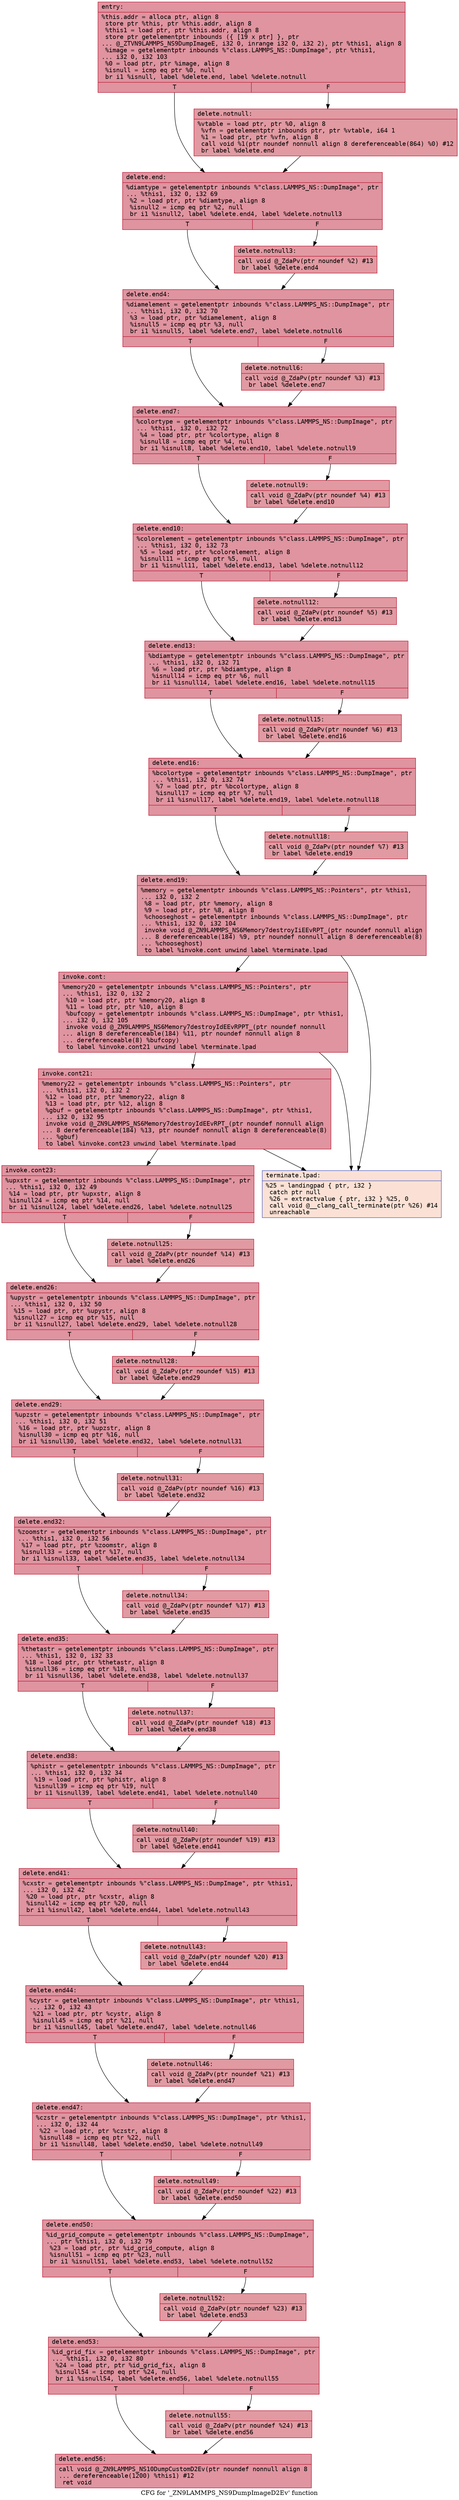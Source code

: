 digraph "CFG for '_ZN9LAMMPS_NS9DumpImageD2Ev' function" {
	label="CFG for '_ZN9LAMMPS_NS9DumpImageD2Ev' function";

	Node0x5570b9aa02c0 [shape=record,color="#b70d28ff", style=filled, fillcolor="#b70d2870" fontname="Courier",label="{entry:\l|  %this.addr = alloca ptr, align 8\l  store ptr %this, ptr %this.addr, align 8\l  %this1 = load ptr, ptr %this.addr, align 8\l  store ptr getelementptr inbounds (\{ [19 x ptr] \}, ptr\l... @_ZTVN9LAMMPS_NS9DumpImageE, i32 0, inrange i32 0, i32 2), ptr %this1, align 8\l  %image = getelementptr inbounds %\"class.LAMMPS_NS::DumpImage\", ptr %this1,\l... i32 0, i32 103\l  %0 = load ptr, ptr %image, align 8\l  %isnull = icmp eq ptr %0, null\l  br i1 %isnull, label %delete.end, label %delete.notnull\l|{<s0>T|<s1>F}}"];
	Node0x5570b9aa02c0:s0 -> Node0x5570b9aa4420[tooltip="entry -> delete.end\nProbability 37.50%" ];
	Node0x5570b9aa02c0:s1 -> Node0x5570b9aa4470[tooltip="entry -> delete.notnull\nProbability 62.50%" ];
	Node0x5570b9aa4470 [shape=record,color="#b70d28ff", style=filled, fillcolor="#bb1b2c70" fontname="Courier",label="{delete.notnull:\l|  %vtable = load ptr, ptr %0, align 8\l  %vfn = getelementptr inbounds ptr, ptr %vtable, i64 1\l  %1 = load ptr, ptr %vfn, align 8\l  call void %1(ptr noundef nonnull align 8 dereferenceable(864) %0) #12\l  br label %delete.end\l}"];
	Node0x5570b9aa4470 -> Node0x5570b9aa4420[tooltip="delete.notnull -> delete.end\nProbability 100.00%" ];
	Node0x5570b9aa4420 [shape=record,color="#b70d28ff", style=filled, fillcolor="#b70d2870" fontname="Courier",label="{delete.end:\l|  %diamtype = getelementptr inbounds %\"class.LAMMPS_NS::DumpImage\", ptr\l... %this1, i32 0, i32 69\l  %2 = load ptr, ptr %diamtype, align 8\l  %isnull2 = icmp eq ptr %2, null\l  br i1 %isnull2, label %delete.end4, label %delete.notnull3\l|{<s0>T|<s1>F}}"];
	Node0x5570b9aa4420:s0 -> Node0x5570b9aa4ad0[tooltip="delete.end -> delete.end4\nProbability 37.50%" ];
	Node0x5570b9aa4420:s1 -> Node0x5570b9aa4cf0[tooltip="delete.end -> delete.notnull3\nProbability 62.50%" ];
	Node0x5570b9aa4cf0 [shape=record,color="#b70d28ff", style=filled, fillcolor="#bb1b2c70" fontname="Courier",label="{delete.notnull3:\l|  call void @_ZdaPv(ptr noundef %2) #13\l  br label %delete.end4\l}"];
	Node0x5570b9aa4cf0 -> Node0x5570b9aa4ad0[tooltip="delete.notnull3 -> delete.end4\nProbability 100.00%" ];
	Node0x5570b9aa4ad0 [shape=record,color="#b70d28ff", style=filled, fillcolor="#b70d2870" fontname="Courier",label="{delete.end4:\l|  %diamelement = getelementptr inbounds %\"class.LAMMPS_NS::DumpImage\", ptr\l... %this1, i32 0, i32 70\l  %3 = load ptr, ptr %diamelement, align 8\l  %isnull5 = icmp eq ptr %3, null\l  br i1 %isnull5, label %delete.end7, label %delete.notnull6\l|{<s0>T|<s1>F}}"];
	Node0x5570b9aa4ad0:s0 -> Node0x5570b9aa51c0[tooltip="delete.end4 -> delete.end7\nProbability 37.50%" ];
	Node0x5570b9aa4ad0:s1 -> Node0x5570b9aa5240[tooltip="delete.end4 -> delete.notnull6\nProbability 62.50%" ];
	Node0x5570b9aa5240 [shape=record,color="#b70d28ff", style=filled, fillcolor="#bb1b2c70" fontname="Courier",label="{delete.notnull6:\l|  call void @_ZdaPv(ptr noundef %3) #13\l  br label %delete.end7\l}"];
	Node0x5570b9aa5240 -> Node0x5570b9aa51c0[tooltip="delete.notnull6 -> delete.end7\nProbability 100.00%" ];
	Node0x5570b9aa51c0 [shape=record,color="#b70d28ff", style=filled, fillcolor="#b70d2870" fontname="Courier",label="{delete.end7:\l|  %colortype = getelementptr inbounds %\"class.LAMMPS_NS::DumpImage\", ptr\l... %this1, i32 0, i32 72\l  %4 = load ptr, ptr %colortype, align 8\l  %isnull8 = icmp eq ptr %4, null\l  br i1 %isnull8, label %delete.end10, label %delete.notnull9\l|{<s0>T|<s1>F}}"];
	Node0x5570b9aa51c0:s0 -> Node0x5570b9aa5710[tooltip="delete.end7 -> delete.end10\nProbability 37.50%" ];
	Node0x5570b9aa51c0:s1 -> Node0x5570b9aa5790[tooltip="delete.end7 -> delete.notnull9\nProbability 62.50%" ];
	Node0x5570b9aa5790 [shape=record,color="#b70d28ff", style=filled, fillcolor="#bb1b2c70" fontname="Courier",label="{delete.notnull9:\l|  call void @_ZdaPv(ptr noundef %4) #13\l  br label %delete.end10\l}"];
	Node0x5570b9aa5790 -> Node0x5570b9aa5710[tooltip="delete.notnull9 -> delete.end10\nProbability 100.00%" ];
	Node0x5570b9aa5710 [shape=record,color="#b70d28ff", style=filled, fillcolor="#b70d2870" fontname="Courier",label="{delete.end10:\l|  %colorelement = getelementptr inbounds %\"class.LAMMPS_NS::DumpImage\", ptr\l... %this1, i32 0, i32 73\l  %5 = load ptr, ptr %colorelement, align 8\l  %isnull11 = icmp eq ptr %5, null\l  br i1 %isnull11, label %delete.end13, label %delete.notnull12\l|{<s0>T|<s1>F}}"];
	Node0x5570b9aa5710:s0 -> Node0x5570b9aa5c90[tooltip="delete.end10 -> delete.end13\nProbability 37.50%" ];
	Node0x5570b9aa5710:s1 -> Node0x5570b9aa4b80[tooltip="delete.end10 -> delete.notnull12\nProbability 62.50%" ];
	Node0x5570b9aa4b80 [shape=record,color="#b70d28ff", style=filled, fillcolor="#bb1b2c70" fontname="Courier",label="{delete.notnull12:\l|  call void @_ZdaPv(ptr noundef %5) #13\l  br label %delete.end13\l}"];
	Node0x5570b9aa4b80 -> Node0x5570b9aa5c90[tooltip="delete.notnull12 -> delete.end13\nProbability 100.00%" ];
	Node0x5570b9aa5c90 [shape=record,color="#b70d28ff", style=filled, fillcolor="#b70d2870" fontname="Courier",label="{delete.end13:\l|  %bdiamtype = getelementptr inbounds %\"class.LAMMPS_NS::DumpImage\", ptr\l... %this1, i32 0, i32 71\l  %6 = load ptr, ptr %bdiamtype, align 8\l  %isnull14 = icmp eq ptr %6, null\l  br i1 %isnull14, label %delete.end16, label %delete.notnull15\l|{<s0>T|<s1>F}}"];
	Node0x5570b9aa5c90:s0 -> Node0x5570b9aa63b0[tooltip="delete.end13 -> delete.end16\nProbability 37.50%" ];
	Node0x5570b9aa5c90:s1 -> Node0x5570b9aa6460[tooltip="delete.end13 -> delete.notnull15\nProbability 62.50%" ];
	Node0x5570b9aa6460 [shape=record,color="#b70d28ff", style=filled, fillcolor="#bb1b2c70" fontname="Courier",label="{delete.notnull15:\l|  call void @_ZdaPv(ptr noundef %6) #13\l  br label %delete.end16\l}"];
	Node0x5570b9aa6460 -> Node0x5570b9aa63b0[tooltip="delete.notnull15 -> delete.end16\nProbability 100.00%" ];
	Node0x5570b9aa63b0 [shape=record,color="#b70d28ff", style=filled, fillcolor="#b70d2870" fontname="Courier",label="{delete.end16:\l|  %bcolortype = getelementptr inbounds %\"class.LAMMPS_NS::DumpImage\", ptr\l... %this1, i32 0, i32 74\l  %7 = load ptr, ptr %bcolortype, align 8\l  %isnull17 = icmp eq ptr %7, null\l  br i1 %isnull17, label %delete.end19, label %delete.notnull18\l|{<s0>T|<s1>F}}"];
	Node0x5570b9aa63b0:s0 -> Node0x5570b9aa6910[tooltip="delete.end16 -> delete.end19\nProbability 37.50%" ];
	Node0x5570b9aa63b0:s1 -> Node0x5570b9aa69c0[tooltip="delete.end16 -> delete.notnull18\nProbability 62.50%" ];
	Node0x5570b9aa69c0 [shape=record,color="#b70d28ff", style=filled, fillcolor="#bb1b2c70" fontname="Courier",label="{delete.notnull18:\l|  call void @_ZdaPv(ptr noundef %7) #13\l  br label %delete.end19\l}"];
	Node0x5570b9aa69c0 -> Node0x5570b9aa6910[tooltip="delete.notnull18 -> delete.end19\nProbability 100.00%" ];
	Node0x5570b9aa6910 [shape=record,color="#b70d28ff", style=filled, fillcolor="#b70d2870" fontname="Courier",label="{delete.end19:\l|  %memory = getelementptr inbounds %\"class.LAMMPS_NS::Pointers\", ptr %this1,\l... i32 0, i32 2\l  %8 = load ptr, ptr %memory, align 8\l  %9 = load ptr, ptr %8, align 8\l  %chooseghost = getelementptr inbounds %\"class.LAMMPS_NS::DumpImage\", ptr\l... %this1, i32 0, i32 104\l  invoke void @_ZN9LAMMPS_NS6Memory7destroyIiEEvRPT_(ptr noundef nonnull align\l... 8 dereferenceable(184) %9, ptr noundef nonnull align 8 dereferenceable(8)\l... %chooseghost)\l          to label %invoke.cont unwind label %terminate.lpad\l}"];
	Node0x5570b9aa6910 -> Node0x5570b9aa6f20[tooltip="delete.end19 -> invoke.cont\nProbability 100.00%" ];
	Node0x5570b9aa6910 -> Node0x5570b9aa6fa0[tooltip="delete.end19 -> terminate.lpad\nProbability 0.00%" ];
	Node0x5570b9aa6f20 [shape=record,color="#b70d28ff", style=filled, fillcolor="#b70d2870" fontname="Courier",label="{invoke.cont:\l|  %memory20 = getelementptr inbounds %\"class.LAMMPS_NS::Pointers\", ptr\l... %this1, i32 0, i32 2\l  %10 = load ptr, ptr %memory20, align 8\l  %11 = load ptr, ptr %10, align 8\l  %bufcopy = getelementptr inbounds %\"class.LAMMPS_NS::DumpImage\", ptr %this1,\l... i32 0, i32 105\l  invoke void @_ZN9LAMMPS_NS6Memory7destroyIdEEvRPPT_(ptr noundef nonnull\l... align 8 dereferenceable(184) %11, ptr noundef nonnull align 8\l... dereferenceable(8) %bufcopy)\l          to label %invoke.cont21 unwind label %terminate.lpad\l}"];
	Node0x5570b9aa6f20 -> Node0x5570b9aa7510[tooltip="invoke.cont -> invoke.cont21\nProbability 100.00%" ];
	Node0x5570b9aa6f20 -> Node0x5570b9aa6fa0[tooltip="invoke.cont -> terminate.lpad\nProbability 0.00%" ];
	Node0x5570b9aa7510 [shape=record,color="#b70d28ff", style=filled, fillcolor="#b70d2870" fontname="Courier",label="{invoke.cont21:\l|  %memory22 = getelementptr inbounds %\"class.LAMMPS_NS::Pointers\", ptr\l... %this1, i32 0, i32 2\l  %12 = load ptr, ptr %memory22, align 8\l  %13 = load ptr, ptr %12, align 8\l  %gbuf = getelementptr inbounds %\"class.LAMMPS_NS::DumpImage\", ptr %this1,\l... i32 0, i32 95\l  invoke void @_ZN9LAMMPS_NS6Memory7destroyIdEEvRPT_(ptr noundef nonnull align\l... 8 dereferenceable(184) %13, ptr noundef nonnull align 8 dereferenceable(8)\l... %gbuf)\l          to label %invoke.cont23 unwind label %terminate.lpad\l}"];
	Node0x5570b9aa7510 -> Node0x5570b9aa7a60[tooltip="invoke.cont21 -> invoke.cont23\nProbability 100.00%" ];
	Node0x5570b9aa7510 -> Node0x5570b9aa6fa0[tooltip="invoke.cont21 -> terminate.lpad\nProbability 0.00%" ];
	Node0x5570b9aa7a60 [shape=record,color="#b70d28ff", style=filled, fillcolor="#b70d2870" fontname="Courier",label="{invoke.cont23:\l|  %upxstr = getelementptr inbounds %\"class.LAMMPS_NS::DumpImage\", ptr\l... %this1, i32 0, i32 49\l  %14 = load ptr, ptr %upxstr, align 8\l  %isnull24 = icmp eq ptr %14, null\l  br i1 %isnull24, label %delete.end26, label %delete.notnull25\l|{<s0>T|<s1>F}}"];
	Node0x5570b9aa7a60:s0 -> Node0x5570b9aa7ed0[tooltip="invoke.cont23 -> delete.end26\nProbability 37.50%" ];
	Node0x5570b9aa7a60:s1 -> Node0x5570b9aa7f80[tooltip="invoke.cont23 -> delete.notnull25\nProbability 62.50%" ];
	Node0x5570b9aa7f80 [shape=record,color="#b70d28ff", style=filled, fillcolor="#bb1b2c70" fontname="Courier",label="{delete.notnull25:\l|  call void @_ZdaPv(ptr noundef %14) #13\l  br label %delete.end26\l}"];
	Node0x5570b9aa7f80 -> Node0x5570b9aa7ed0[tooltip="delete.notnull25 -> delete.end26\nProbability 100.00%" ];
	Node0x5570b9aa7ed0 [shape=record,color="#b70d28ff", style=filled, fillcolor="#b70d2870" fontname="Courier",label="{delete.end26:\l|  %upystr = getelementptr inbounds %\"class.LAMMPS_NS::DumpImage\", ptr\l... %this1, i32 0, i32 50\l  %15 = load ptr, ptr %upystr, align 8\l  %isnull27 = icmp eq ptr %15, null\l  br i1 %isnull27, label %delete.end29, label %delete.notnull28\l|{<s0>T|<s1>F}}"];
	Node0x5570b9aa7ed0:s0 -> Node0x5570b9aa5e20[tooltip="delete.end26 -> delete.end29\nProbability 37.50%" ];
	Node0x5570b9aa7ed0:s1 -> Node0x5570b9aa5ea0[tooltip="delete.end26 -> delete.notnull28\nProbability 62.50%" ];
	Node0x5570b9aa5ea0 [shape=record,color="#b70d28ff", style=filled, fillcolor="#bb1b2c70" fontname="Courier",label="{delete.notnull28:\l|  call void @_ZdaPv(ptr noundef %15) #13\l  br label %delete.end29\l}"];
	Node0x5570b9aa5ea0 -> Node0x5570b9aa5e20[tooltip="delete.notnull28 -> delete.end29\nProbability 100.00%" ];
	Node0x5570b9aa5e20 [shape=record,color="#b70d28ff", style=filled, fillcolor="#b70d2870" fontname="Courier",label="{delete.end29:\l|  %upzstr = getelementptr inbounds %\"class.LAMMPS_NS::DumpImage\", ptr\l... %this1, i32 0, i32 51\l  %16 = load ptr, ptr %upzstr, align 8\l  %isnull30 = icmp eq ptr %16, null\l  br i1 %isnull30, label %delete.end32, label %delete.notnull31\l|{<s0>T|<s1>F}}"];
	Node0x5570b9aa5e20:s0 -> Node0x5570b9aa8cf0[tooltip="delete.end29 -> delete.end32\nProbability 37.50%" ];
	Node0x5570b9aa5e20:s1 -> Node0x5570b9aa8da0[tooltip="delete.end29 -> delete.notnull31\nProbability 62.50%" ];
	Node0x5570b9aa8da0 [shape=record,color="#b70d28ff", style=filled, fillcolor="#bb1b2c70" fontname="Courier",label="{delete.notnull31:\l|  call void @_ZdaPv(ptr noundef %16) #13\l  br label %delete.end32\l}"];
	Node0x5570b9aa8da0 -> Node0x5570b9aa8cf0[tooltip="delete.notnull31 -> delete.end32\nProbability 100.00%" ];
	Node0x5570b9aa8cf0 [shape=record,color="#b70d28ff", style=filled, fillcolor="#b70d2870" fontname="Courier",label="{delete.end32:\l|  %zoomstr = getelementptr inbounds %\"class.LAMMPS_NS::DumpImage\", ptr\l... %this1, i32 0, i32 56\l  %17 = load ptr, ptr %zoomstr, align 8\l  %isnull33 = icmp eq ptr %17, null\l  br i1 %isnull33, label %delete.end35, label %delete.notnull34\l|{<s0>T|<s1>F}}"];
	Node0x5570b9aa8cf0:s0 -> Node0x5570b9aa9270[tooltip="delete.end32 -> delete.end35\nProbability 37.50%" ];
	Node0x5570b9aa8cf0:s1 -> Node0x5570b9aa92f0[tooltip="delete.end32 -> delete.notnull34\nProbability 62.50%" ];
	Node0x5570b9aa92f0 [shape=record,color="#b70d28ff", style=filled, fillcolor="#bb1b2c70" fontname="Courier",label="{delete.notnull34:\l|  call void @_ZdaPv(ptr noundef %17) #13\l  br label %delete.end35\l}"];
	Node0x5570b9aa92f0 -> Node0x5570b9aa9270[tooltip="delete.notnull34 -> delete.end35\nProbability 100.00%" ];
	Node0x5570b9aa9270 [shape=record,color="#b70d28ff", style=filled, fillcolor="#b70d2870" fontname="Courier",label="{delete.end35:\l|  %thetastr = getelementptr inbounds %\"class.LAMMPS_NS::DumpImage\", ptr\l... %this1, i32 0, i32 33\l  %18 = load ptr, ptr %thetastr, align 8\l  %isnull36 = icmp eq ptr %18, null\l  br i1 %isnull36, label %delete.end38, label %delete.notnull37\l|{<s0>T|<s1>F}}"];
	Node0x5570b9aa9270:s0 -> Node0x5570b9aa97c0[tooltip="delete.end35 -> delete.end38\nProbability 37.50%" ];
	Node0x5570b9aa9270:s1 -> Node0x5570b9aa9870[tooltip="delete.end35 -> delete.notnull37\nProbability 62.50%" ];
	Node0x5570b9aa9870 [shape=record,color="#b70d28ff", style=filled, fillcolor="#bb1b2c70" fontname="Courier",label="{delete.notnull37:\l|  call void @_ZdaPv(ptr noundef %18) #13\l  br label %delete.end38\l}"];
	Node0x5570b9aa9870 -> Node0x5570b9aa97c0[tooltip="delete.notnull37 -> delete.end38\nProbability 100.00%" ];
	Node0x5570b9aa97c0 [shape=record,color="#b70d28ff", style=filled, fillcolor="#b70d2870" fontname="Courier",label="{delete.end38:\l|  %phistr = getelementptr inbounds %\"class.LAMMPS_NS::DumpImage\", ptr\l... %this1, i32 0, i32 34\l  %19 = load ptr, ptr %phistr, align 8\l  %isnull39 = icmp eq ptr %19, null\l  br i1 %isnull39, label %delete.end41, label %delete.notnull40\l|{<s0>T|<s1>F}}"];
	Node0x5570b9aa97c0:s0 -> Node0x5570b9aa9d20[tooltip="delete.end38 -> delete.end41\nProbability 37.50%" ];
	Node0x5570b9aa97c0:s1 -> Node0x5570b9aa9da0[tooltip="delete.end38 -> delete.notnull40\nProbability 62.50%" ];
	Node0x5570b9aa9da0 [shape=record,color="#b70d28ff", style=filled, fillcolor="#bb1b2c70" fontname="Courier",label="{delete.notnull40:\l|  call void @_ZdaPv(ptr noundef %19) #13\l  br label %delete.end41\l}"];
	Node0x5570b9aa9da0 -> Node0x5570b9aa9d20[tooltip="delete.notnull40 -> delete.end41\nProbability 100.00%" ];
	Node0x5570b9aa9d20 [shape=record,color="#b70d28ff", style=filled, fillcolor="#b70d2870" fontname="Courier",label="{delete.end41:\l|  %cxstr = getelementptr inbounds %\"class.LAMMPS_NS::DumpImage\", ptr %this1,\l... i32 0, i32 42\l  %20 = load ptr, ptr %cxstr, align 8\l  %isnull42 = icmp eq ptr %20, null\l  br i1 %isnull42, label %delete.end44, label %delete.notnull43\l|{<s0>T|<s1>F}}"];
	Node0x5570b9aa9d20:s0 -> Node0x5570b9aaa270[tooltip="delete.end41 -> delete.end44\nProbability 37.50%" ];
	Node0x5570b9aa9d20:s1 -> Node0x5570b9aaa2f0[tooltip="delete.end41 -> delete.notnull43\nProbability 62.50%" ];
	Node0x5570b9aaa2f0 [shape=record,color="#b70d28ff", style=filled, fillcolor="#bb1b2c70" fontname="Courier",label="{delete.notnull43:\l|  call void @_ZdaPv(ptr noundef %20) #13\l  br label %delete.end44\l}"];
	Node0x5570b9aaa2f0 -> Node0x5570b9aaa270[tooltip="delete.notnull43 -> delete.end44\nProbability 100.00%" ];
	Node0x5570b9aaa270 [shape=record,color="#b70d28ff", style=filled, fillcolor="#b70d2870" fontname="Courier",label="{delete.end44:\l|  %cystr = getelementptr inbounds %\"class.LAMMPS_NS::DumpImage\", ptr %this1,\l... i32 0, i32 43\l  %21 = load ptr, ptr %cystr, align 8\l  %isnull45 = icmp eq ptr %21, null\l  br i1 %isnull45, label %delete.end47, label %delete.notnull46\l|{<s0>T|<s1>F}}"];
	Node0x5570b9aaa270:s0 -> Node0x5570b9aaa7c0[tooltip="delete.end44 -> delete.end47\nProbability 37.50%" ];
	Node0x5570b9aaa270:s1 -> Node0x5570b9aaa840[tooltip="delete.end44 -> delete.notnull46\nProbability 62.50%" ];
	Node0x5570b9aaa840 [shape=record,color="#b70d28ff", style=filled, fillcolor="#bb1b2c70" fontname="Courier",label="{delete.notnull46:\l|  call void @_ZdaPv(ptr noundef %21) #13\l  br label %delete.end47\l}"];
	Node0x5570b9aaa840 -> Node0x5570b9aaa7c0[tooltip="delete.notnull46 -> delete.end47\nProbability 100.00%" ];
	Node0x5570b9aaa7c0 [shape=record,color="#b70d28ff", style=filled, fillcolor="#b70d2870" fontname="Courier",label="{delete.end47:\l|  %czstr = getelementptr inbounds %\"class.LAMMPS_NS::DumpImage\", ptr %this1,\l... i32 0, i32 44\l  %22 = load ptr, ptr %czstr, align 8\l  %isnull48 = icmp eq ptr %22, null\l  br i1 %isnull48, label %delete.end50, label %delete.notnull49\l|{<s0>T|<s1>F}}"];
	Node0x5570b9aaa7c0:s0 -> Node0x5570b9aaad10[tooltip="delete.end47 -> delete.end50\nProbability 37.50%" ];
	Node0x5570b9aaa7c0:s1 -> Node0x5570b9aaad90[tooltip="delete.end47 -> delete.notnull49\nProbability 62.50%" ];
	Node0x5570b9aaad90 [shape=record,color="#b70d28ff", style=filled, fillcolor="#bb1b2c70" fontname="Courier",label="{delete.notnull49:\l|  call void @_ZdaPv(ptr noundef %22) #13\l  br label %delete.end50\l}"];
	Node0x5570b9aaad90 -> Node0x5570b9aaad10[tooltip="delete.notnull49 -> delete.end50\nProbability 100.00%" ];
	Node0x5570b9aaad10 [shape=record,color="#b70d28ff", style=filled, fillcolor="#b70d2870" fontname="Courier",label="{delete.end50:\l|  %id_grid_compute = getelementptr inbounds %\"class.LAMMPS_NS::DumpImage\",\l... ptr %this1, i32 0, i32 79\l  %23 = load ptr, ptr %id_grid_compute, align 8\l  %isnull51 = icmp eq ptr %23, null\l  br i1 %isnull51, label %delete.end53, label %delete.notnull52\l|{<s0>T|<s1>F}}"];
	Node0x5570b9aaad10:s0 -> Node0x5570b9aab260[tooltip="delete.end50 -> delete.end53\nProbability 37.50%" ];
	Node0x5570b9aaad10:s1 -> Node0x5570b9aab310[tooltip="delete.end50 -> delete.notnull52\nProbability 62.50%" ];
	Node0x5570b9aab310 [shape=record,color="#b70d28ff", style=filled, fillcolor="#bb1b2c70" fontname="Courier",label="{delete.notnull52:\l|  call void @_ZdaPv(ptr noundef %23) #13\l  br label %delete.end53\l}"];
	Node0x5570b9aab310 -> Node0x5570b9aab260[tooltip="delete.notnull52 -> delete.end53\nProbability 100.00%" ];
	Node0x5570b9aab260 [shape=record,color="#b70d28ff", style=filled, fillcolor="#b70d2870" fontname="Courier",label="{delete.end53:\l|  %id_grid_fix = getelementptr inbounds %\"class.LAMMPS_NS::DumpImage\", ptr\l... %this1, i32 0, i32 80\l  %24 = load ptr, ptr %id_grid_fix, align 8\l  %isnull54 = icmp eq ptr %24, null\l  br i1 %isnull54, label %delete.end56, label %delete.notnull55\l|{<s0>T|<s1>F}}"];
	Node0x5570b9aab260:s0 -> Node0x5570b9aab7c0[tooltip="delete.end53 -> delete.end56\nProbability 37.50%" ];
	Node0x5570b9aab260:s1 -> Node0x5570b9aab870[tooltip="delete.end53 -> delete.notnull55\nProbability 62.50%" ];
	Node0x5570b9aab870 [shape=record,color="#b70d28ff", style=filled, fillcolor="#bb1b2c70" fontname="Courier",label="{delete.notnull55:\l|  call void @_ZdaPv(ptr noundef %24) #13\l  br label %delete.end56\l}"];
	Node0x5570b9aab870 -> Node0x5570b9aab7c0[tooltip="delete.notnull55 -> delete.end56\nProbability 100.00%" ];
	Node0x5570b9aab7c0 [shape=record,color="#b70d28ff", style=filled, fillcolor="#b70d2870" fontname="Courier",label="{delete.end56:\l|  call void @_ZN9LAMMPS_NS10DumpCustomD2Ev(ptr noundef nonnull align 8\l... dereferenceable(1200) %this1) #12\l  ret void\l}"];
	Node0x5570b9aa6fa0 [shape=record,color="#3d50c3ff", style=filled, fillcolor="#f7bca170" fontname="Courier",label="{terminate.lpad:\l|  %25 = landingpad \{ ptr, i32 \}\l          catch ptr null\l  %26 = extractvalue \{ ptr, i32 \} %25, 0\l  call void @__clang_call_terminate(ptr %26) #14\l  unreachable\l}"];
}
